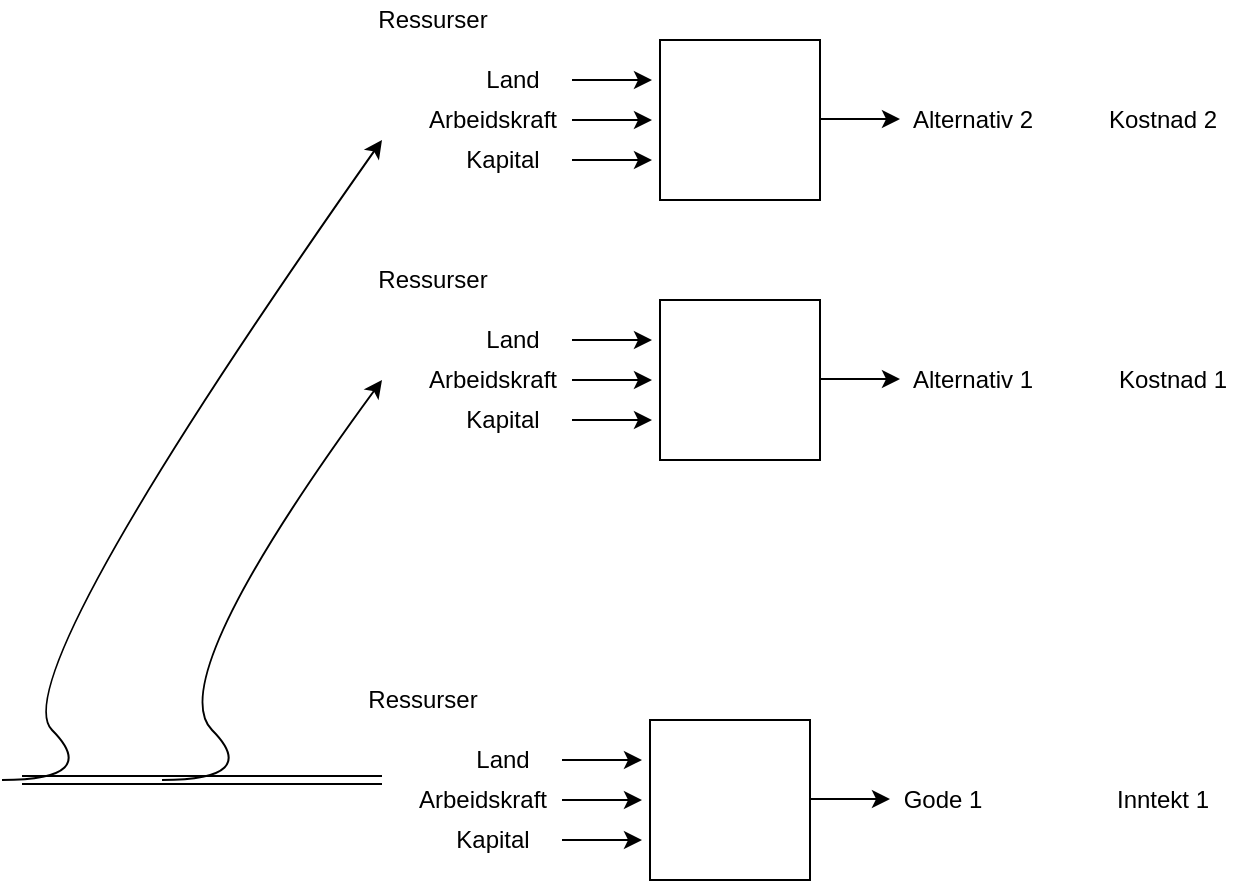 <mxfile version="14.1.8" type="device"><diagram id="m1Mtq7khOhkm3EaZ3W1V" name="Page-1"><mxGraphModel dx="1420" dy="859" grid="1" gridSize="10" guides="1" tooltips="1" connect="1" arrows="1" fold="1" page="1" pageScale="1" pageWidth="827" pageHeight="1169" math="0" shadow="0"><root><mxCell id="0"/><mxCell id="1" parent="0"/><mxCell id="adH02wgJxDBn2_eqeijg-1" value="" style="whiteSpace=wrap;html=1;aspect=fixed;" vertex="1" parent="1"><mxGeometry x="374" y="410" width="80" height="80" as="geometry"/></mxCell><mxCell id="adH02wgJxDBn2_eqeijg-2" value="" style="endArrow=classic;html=1;" edge="1" parent="1"><mxGeometry width="50" height="50" relative="1" as="geometry"><mxPoint x="330" y="430" as="sourcePoint"/><mxPoint x="370" y="430" as="targetPoint"/></mxGeometry></mxCell><mxCell id="adH02wgJxDBn2_eqeijg-3" value="" style="endArrow=classic;html=1;" edge="1" parent="1"><mxGeometry width="50" height="50" relative="1" as="geometry"><mxPoint x="330" y="450" as="sourcePoint"/><mxPoint x="370" y="450" as="targetPoint"/></mxGeometry></mxCell><mxCell id="adH02wgJxDBn2_eqeijg-4" value="" style="endArrow=classic;html=1;" edge="1" parent="1"><mxGeometry width="50" height="50" relative="1" as="geometry"><mxPoint x="330" y="470" as="sourcePoint"/><mxPoint x="370" y="470" as="targetPoint"/></mxGeometry></mxCell><mxCell id="adH02wgJxDBn2_eqeijg-5" value="Land" style="text;html=1;align=center;verticalAlign=middle;resizable=0;points=[];autosize=1;" vertex="1" parent="1"><mxGeometry x="280" y="420" width="40" height="20" as="geometry"/></mxCell><mxCell id="adH02wgJxDBn2_eqeijg-6" value="Arbeidskraft&lt;br&gt;" style="text;html=1;align=center;verticalAlign=middle;resizable=0;points=[];autosize=1;" vertex="1" parent="1"><mxGeometry x="250" y="440" width="80" height="20" as="geometry"/></mxCell><mxCell id="adH02wgJxDBn2_eqeijg-7" value="Kapital" style="text;html=1;align=center;verticalAlign=middle;resizable=0;points=[];autosize=1;" vertex="1" parent="1"><mxGeometry x="270" y="460" width="50" height="20" as="geometry"/></mxCell><mxCell id="adH02wgJxDBn2_eqeijg-8" value="" style="endArrow=classic;html=1;" edge="1" parent="1"><mxGeometry width="50" height="50" relative="1" as="geometry"><mxPoint x="454" y="449.5" as="sourcePoint"/><mxPoint x="494" y="449.5" as="targetPoint"/></mxGeometry></mxCell><mxCell id="adH02wgJxDBn2_eqeijg-9" value="Ressurser" style="text;html=1;align=center;verticalAlign=middle;resizable=0;points=[];autosize=1;" vertex="1" parent="1"><mxGeometry x="225" y="390" width="70" height="20" as="geometry"/></mxCell><mxCell id="adH02wgJxDBn2_eqeijg-10" value="" style="whiteSpace=wrap;html=1;aspect=fixed;" vertex="1" parent="1"><mxGeometry x="379" y="200" width="80" height="80" as="geometry"/></mxCell><mxCell id="adH02wgJxDBn2_eqeijg-11" value="" style="endArrow=classic;html=1;" edge="1" parent="1"><mxGeometry width="50" height="50" relative="1" as="geometry"><mxPoint x="335" y="220" as="sourcePoint"/><mxPoint x="375" y="220" as="targetPoint"/></mxGeometry></mxCell><mxCell id="adH02wgJxDBn2_eqeijg-12" value="" style="endArrow=classic;html=1;" edge="1" parent="1"><mxGeometry width="50" height="50" relative="1" as="geometry"><mxPoint x="335" y="240" as="sourcePoint"/><mxPoint x="375" y="240" as="targetPoint"/></mxGeometry></mxCell><mxCell id="adH02wgJxDBn2_eqeijg-13" value="" style="endArrow=classic;html=1;" edge="1" parent="1"><mxGeometry width="50" height="50" relative="1" as="geometry"><mxPoint x="335" y="260" as="sourcePoint"/><mxPoint x="375" y="260" as="targetPoint"/></mxGeometry></mxCell><mxCell id="adH02wgJxDBn2_eqeijg-14" value="Land" style="text;html=1;align=center;verticalAlign=middle;resizable=0;points=[];autosize=1;" vertex="1" parent="1"><mxGeometry x="285" y="210" width="40" height="20" as="geometry"/></mxCell><mxCell id="adH02wgJxDBn2_eqeijg-15" value="Arbeidskraft&lt;br&gt;" style="text;html=1;align=center;verticalAlign=middle;resizable=0;points=[];autosize=1;" vertex="1" parent="1"><mxGeometry x="255" y="230" width="80" height="20" as="geometry"/></mxCell><mxCell id="adH02wgJxDBn2_eqeijg-16" value="Kapital" style="text;html=1;align=center;verticalAlign=middle;resizable=0;points=[];autosize=1;" vertex="1" parent="1"><mxGeometry x="275" y="250" width="50" height="20" as="geometry"/></mxCell><mxCell id="adH02wgJxDBn2_eqeijg-17" value="" style="endArrow=classic;html=1;" edge="1" parent="1"><mxGeometry width="50" height="50" relative="1" as="geometry"><mxPoint x="459" y="239.5" as="sourcePoint"/><mxPoint x="499" y="239.5" as="targetPoint"/></mxGeometry></mxCell><mxCell id="adH02wgJxDBn2_eqeijg-18" value="Ressurser" style="text;html=1;align=center;verticalAlign=middle;resizable=0;points=[];autosize=1;" vertex="1" parent="1"><mxGeometry x="230" y="180" width="70" height="20" as="geometry"/></mxCell><mxCell id="adH02wgJxDBn2_eqeijg-22" value="Gode 1" style="text;html=1;align=center;verticalAlign=middle;resizable=0;points=[];autosize=1;" vertex="1" parent="1"><mxGeometry x="495" y="440" width="50" height="20" as="geometry"/></mxCell><mxCell id="adH02wgJxDBn2_eqeijg-23" value="Alternativ 1" style="text;html=1;align=center;verticalAlign=middle;resizable=0;points=[];autosize=1;" vertex="1" parent="1"><mxGeometry x="495" y="230" width="80" height="20" as="geometry"/></mxCell><mxCell id="adH02wgJxDBn2_eqeijg-24" value="" style="whiteSpace=wrap;html=1;aspect=fixed;" vertex="1" parent="1"><mxGeometry x="379" y="70" width="80" height="80" as="geometry"/></mxCell><mxCell id="adH02wgJxDBn2_eqeijg-25" value="" style="endArrow=classic;html=1;" edge="1" parent="1"><mxGeometry width="50" height="50" relative="1" as="geometry"><mxPoint x="335" y="90" as="sourcePoint"/><mxPoint x="375" y="90" as="targetPoint"/></mxGeometry></mxCell><mxCell id="adH02wgJxDBn2_eqeijg-26" value="" style="endArrow=classic;html=1;" edge="1" parent="1"><mxGeometry width="50" height="50" relative="1" as="geometry"><mxPoint x="335" y="110" as="sourcePoint"/><mxPoint x="375" y="110" as="targetPoint"/></mxGeometry></mxCell><mxCell id="adH02wgJxDBn2_eqeijg-27" value="" style="endArrow=classic;html=1;" edge="1" parent="1"><mxGeometry width="50" height="50" relative="1" as="geometry"><mxPoint x="335" y="130" as="sourcePoint"/><mxPoint x="375" y="130" as="targetPoint"/></mxGeometry></mxCell><mxCell id="adH02wgJxDBn2_eqeijg-28" value="Land" style="text;html=1;align=center;verticalAlign=middle;resizable=0;points=[];autosize=1;" vertex="1" parent="1"><mxGeometry x="285" y="80" width="40" height="20" as="geometry"/></mxCell><mxCell id="adH02wgJxDBn2_eqeijg-29" value="Arbeidskraft&lt;br&gt;" style="text;html=1;align=center;verticalAlign=middle;resizable=0;points=[];autosize=1;" vertex="1" parent="1"><mxGeometry x="255" y="100" width="80" height="20" as="geometry"/></mxCell><mxCell id="adH02wgJxDBn2_eqeijg-30" value="Kapital" style="text;html=1;align=center;verticalAlign=middle;resizable=0;points=[];autosize=1;" vertex="1" parent="1"><mxGeometry x="275" y="120" width="50" height="20" as="geometry"/></mxCell><mxCell id="adH02wgJxDBn2_eqeijg-31" value="" style="endArrow=classic;html=1;" edge="1" parent="1"><mxGeometry width="50" height="50" relative="1" as="geometry"><mxPoint x="459" y="109.5" as="sourcePoint"/><mxPoint x="499" y="109.5" as="targetPoint"/></mxGeometry></mxCell><mxCell id="adH02wgJxDBn2_eqeijg-32" value="Ressurser" style="text;html=1;align=center;verticalAlign=middle;resizable=0;points=[];autosize=1;" vertex="1" parent="1"><mxGeometry x="230" y="50" width="70" height="20" as="geometry"/></mxCell><mxCell id="adH02wgJxDBn2_eqeijg-33" value="Alternativ 2" style="text;html=1;align=center;verticalAlign=middle;resizable=0;points=[];autosize=1;" vertex="1" parent="1"><mxGeometry x="495" y="100" width="80" height="20" as="geometry"/></mxCell><mxCell id="adH02wgJxDBn2_eqeijg-34" value="" style="curved=1;endArrow=classic;html=1;" edge="1" parent="1"><mxGeometry width="50" height="50" relative="1" as="geometry"><mxPoint x="130" y="440" as="sourcePoint"/><mxPoint x="240" y="240" as="targetPoint"/><Array as="points"><mxPoint x="180" y="440"/><mxPoint x="130" y="390"/></Array></mxGeometry></mxCell><mxCell id="adH02wgJxDBn2_eqeijg-35" value="" style="curved=1;endArrow=classic;html=1;" edge="1" parent="1"><mxGeometry width="50" height="50" relative="1" as="geometry"><mxPoint x="50" y="440" as="sourcePoint"/><mxPoint x="240" y="120" as="targetPoint"/><Array as="points"><mxPoint x="100" y="440"/><mxPoint x="50" y="390"/></Array></mxGeometry></mxCell><mxCell id="adH02wgJxDBn2_eqeijg-36" value="" style="shape=link;html=1;" edge="1" parent="1"><mxGeometry width="100" relative="1" as="geometry"><mxPoint x="60" y="440" as="sourcePoint"/><mxPoint x="240" y="440" as="targetPoint"/></mxGeometry></mxCell><mxCell id="adH02wgJxDBn2_eqeijg-37" value="Kostnad 1" style="text;html=1;align=center;verticalAlign=middle;resizable=0;points=[];autosize=1;" vertex="1" parent="1"><mxGeometry x="600" y="230" width="70" height="20" as="geometry"/></mxCell><mxCell id="adH02wgJxDBn2_eqeijg-38" value="Kostnad 2" style="text;html=1;align=center;verticalAlign=middle;resizable=0;points=[];autosize=1;" vertex="1" parent="1"><mxGeometry x="595" y="100" width="70" height="20" as="geometry"/></mxCell><mxCell id="adH02wgJxDBn2_eqeijg-39" value="Inntekt 1" style="text;html=1;align=center;verticalAlign=middle;resizable=0;points=[];autosize=1;" vertex="1" parent="1"><mxGeometry x="600" y="440" width="60" height="20" as="geometry"/></mxCell></root></mxGraphModel></diagram></mxfile>